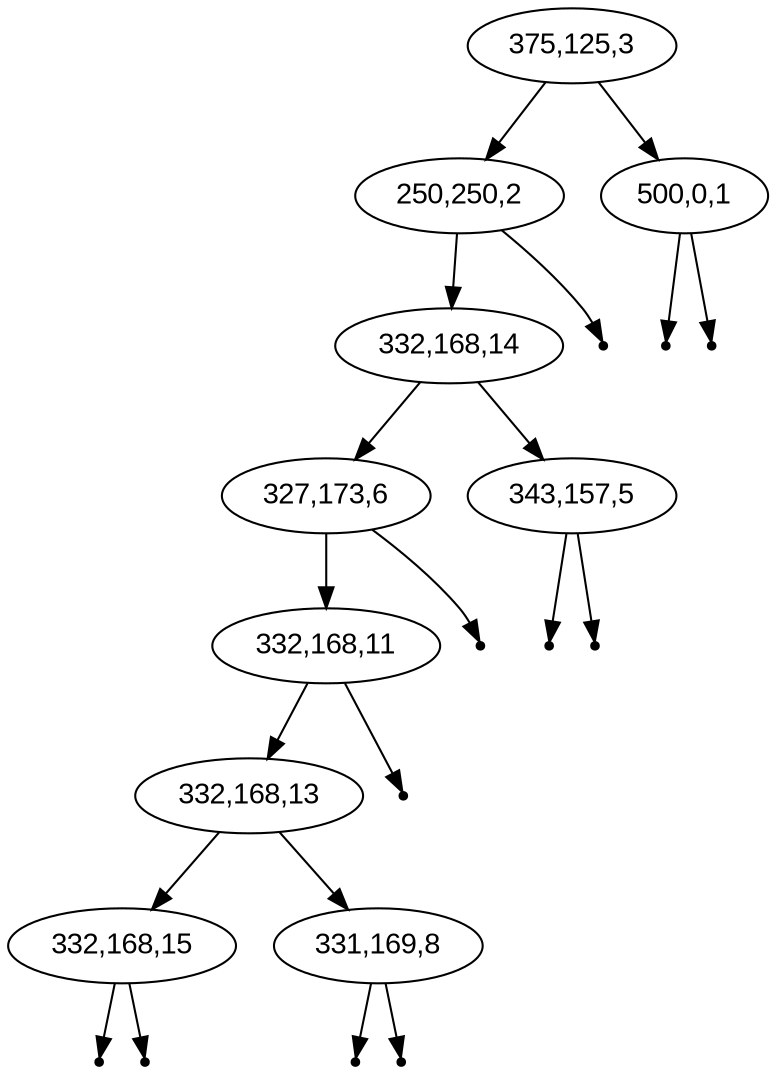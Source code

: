 digraph KD_Tree {
    node [fontname="Arial"];
    "375,125,3" -> "250,250,2";
    "250,250,2" -> "332,168,14";
    "332,168,14" -> "327,173,6";
    "327,173,6" -> "332,168,11";
    "332,168,11" -> "332,168,13";
    "332,168,13" -> "332,168,15";
    null17 [shape=point];
    "332,168,15" -> null17;
    null18 [shape=point];
    "332,168,15" -> null18;
    "332,168,13" -> "331,169,8";
    null19 [shape=point];
    "331,169,8" -> null19;
    null20 [shape=point];
    "331,169,8" -> null20;
    null21 [shape=point];
    "332,168,11" -> null21;
    null22 [shape=point];
    "327,173,6" -> null22;
    "332,168,14" -> "343,157,5";
    null23 [shape=point];
    "343,157,5" -> null23;
    null24 [shape=point];
    "343,157,5" -> null24;
    null25 [shape=point];
    "250,250,2" -> null25;
    "375,125,3" -> "500,0,1";
    null26 [shape=point];
    "500,0,1" -> null26;
    null27 [shape=point];
    "500,0,1" -> null27;
}
